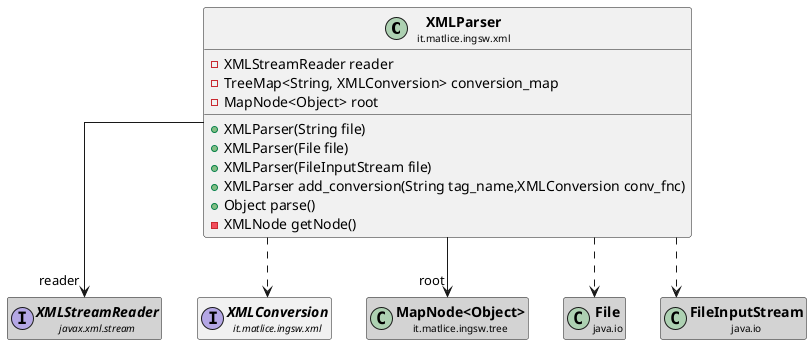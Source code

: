 @startuml

skinparam svgLinkTarget _parent
skinparam linetype ortho
set namespaceSeparator none
class "<b><size:14>XMLParser</b>\n<size:10>it.matlice.ingsw.xml" as it.matlice.ingsw.xml.XMLParser  [[../../../../it/matlice/ingsw/xml/XMLParser.html{it.matlice.ingsw.xml.XMLParser}]] {
-XMLStreamReader reader
-TreeMap<String, XMLConversion> conversion_map
-MapNode<Object> root
+XMLParser(String file)
+XMLParser(File file)
+XMLParser(FileInputStream file)
+XMLParser add_conversion(String tag_name,XMLConversion conv_fnc)
+Object parse()
-XMLNode getNode()
}


interface "<b><size:14>XMLStreamReader</b>\n<size:10>javax.xml.stream" as javax.xml.stream.XMLStreamReader  #lightgrey {
}

hide javax.xml.stream.XMLStreamReader fields
hide javax.xml.stream.XMLStreamReader methods

it.matlice.ingsw.xml.XMLParser -->  "reader" javax.xml.stream.XMLStreamReader


interface "<b><size:14>XMLConversion</b>\n<size:10>it.matlice.ingsw.xml" as it.matlice.ingsw.xml.XMLConversion  [[../../../../it/matlice/ingsw/xml/XMLConversion.html{it.matlice.ingsw.xml.XMLConversion}]] {
}

hide it.matlice.ingsw.xml.XMLConversion fields
hide it.matlice.ingsw.xml.XMLConversion methods

it.matlice.ingsw.xml.XMLParser ..> it.matlice.ingsw.xml.XMLConversion

class "<b><size:14>MapNode<Object></b>\n<size:10>it.matlice.ingsw.tree" as it.matlice.ingsw.tree.MapNodeObject  [[../../../../it/matlice/ingsw/tree/MapNode.html{it.matlice.ingsw.tree.MapNode}]] #lightgrey {
}

hide it.matlice.ingsw.tree.MapNodeObject fields
hide it.matlice.ingsw.tree.MapNodeObject methods

it.matlice.ingsw.xml.XMLParser -->  "root" it.matlice.ingsw.tree.MapNodeObject

class "<b><size:14>File</b>\n<size:10>java.io" as java.io.File  #lightgrey {
}

hide java.io.File fields
hide java.io.File methods

it.matlice.ingsw.xml.XMLParser ..> java.io.File

class "<b><size:14>FileInputStream</b>\n<size:10>java.io" as java.io.FileInputStream  #lightgrey {
}

hide java.io.FileInputStream fields
hide java.io.FileInputStream methods

it.matlice.ingsw.xml.XMLParser ..> java.io.FileInputStream



@enduml
